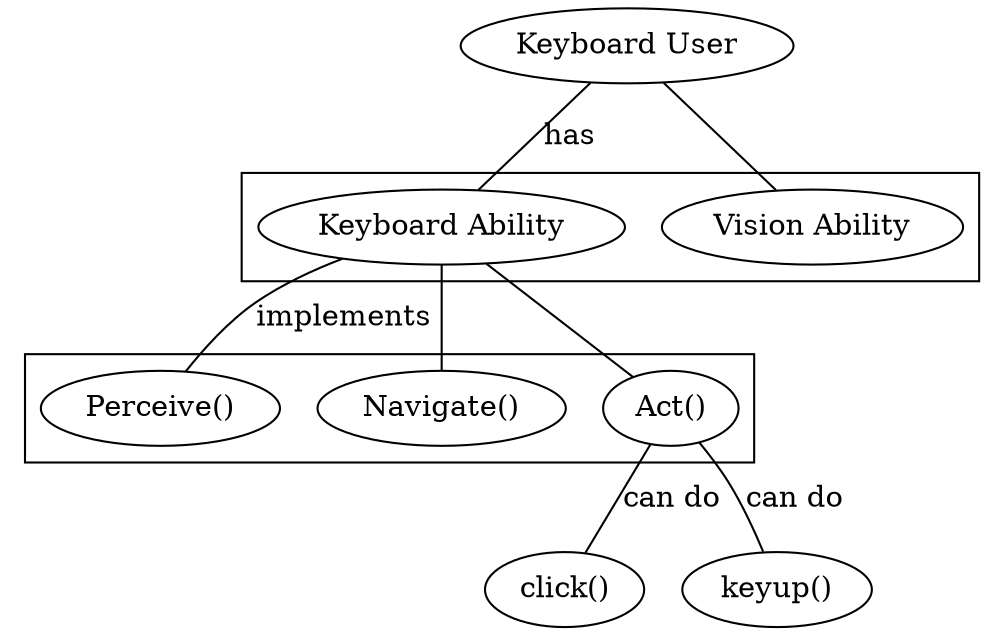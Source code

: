 digraph {

    edge [dir=none];

    "Keyboard User";

    subgraph cluster0 {
        "Keyboard Ability";
        "Vision Ability";
    }

    "Keyboard User" -> "Keyboard Ability" [label = "has"];
    "Keyboard User" -> "Vision Ability";

    subgraph cluster1 {
        "Perceive()";
        "Navigate()";
        "Act()";
    }

    "Keyboard Ability" -> "Perceive()" [label = "implements"];
    "Keyboard Ability" -> "Navigate()";
    "Keyboard Ability" -> "Act()";

    "Act()" -> "click()" [label = "can do"];
    "Act()" -> "keyup()" [label = "can do"];

}
